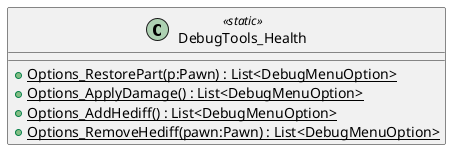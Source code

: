 @startuml
class DebugTools_Health <<static>> {
    + {static} Options_RestorePart(p:Pawn) : List<DebugMenuOption>
    + {static} Options_ApplyDamage() : List<DebugMenuOption>
    + {static} Options_AddHediff() : List<DebugMenuOption>
    + {static} Options_RemoveHediff(pawn:Pawn) : List<DebugMenuOption>
}
@enduml
